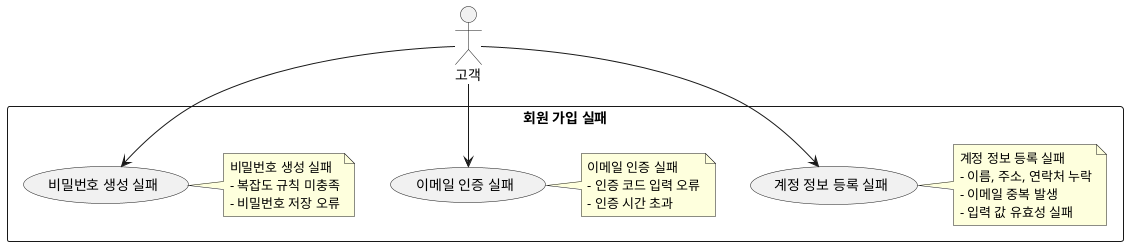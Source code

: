 @startuml
actor "고객" as Customer

rectangle "회원 가입 실패" {
  usecase "계정 정보 등록 실패" as UC1_1_failure
  note right
  계정 정보 등록 실패
  - 이름, 주소, 연락처 누락
  - 이메일 중복 발생
  - 입력 값 유효성 실패
  end note

  usecase "이메일 인증 실패" as UC1_2_failure
  note right
  이메일 인증 실패
  - 인증 코드 입력 오류
  - 인증 시간 초과
  end note

  usecase "비밀번호 생성 실패" as UC1_3_failure
  note right
  비밀번호 생성 실패
  - 복잡도 규칙 미충족
  - 비밀번호 저장 오류
  end note
}

Customer --> UC1_1_failure
Customer --> UC1_2_failure
Customer --> UC1_3_failure
@enduml

